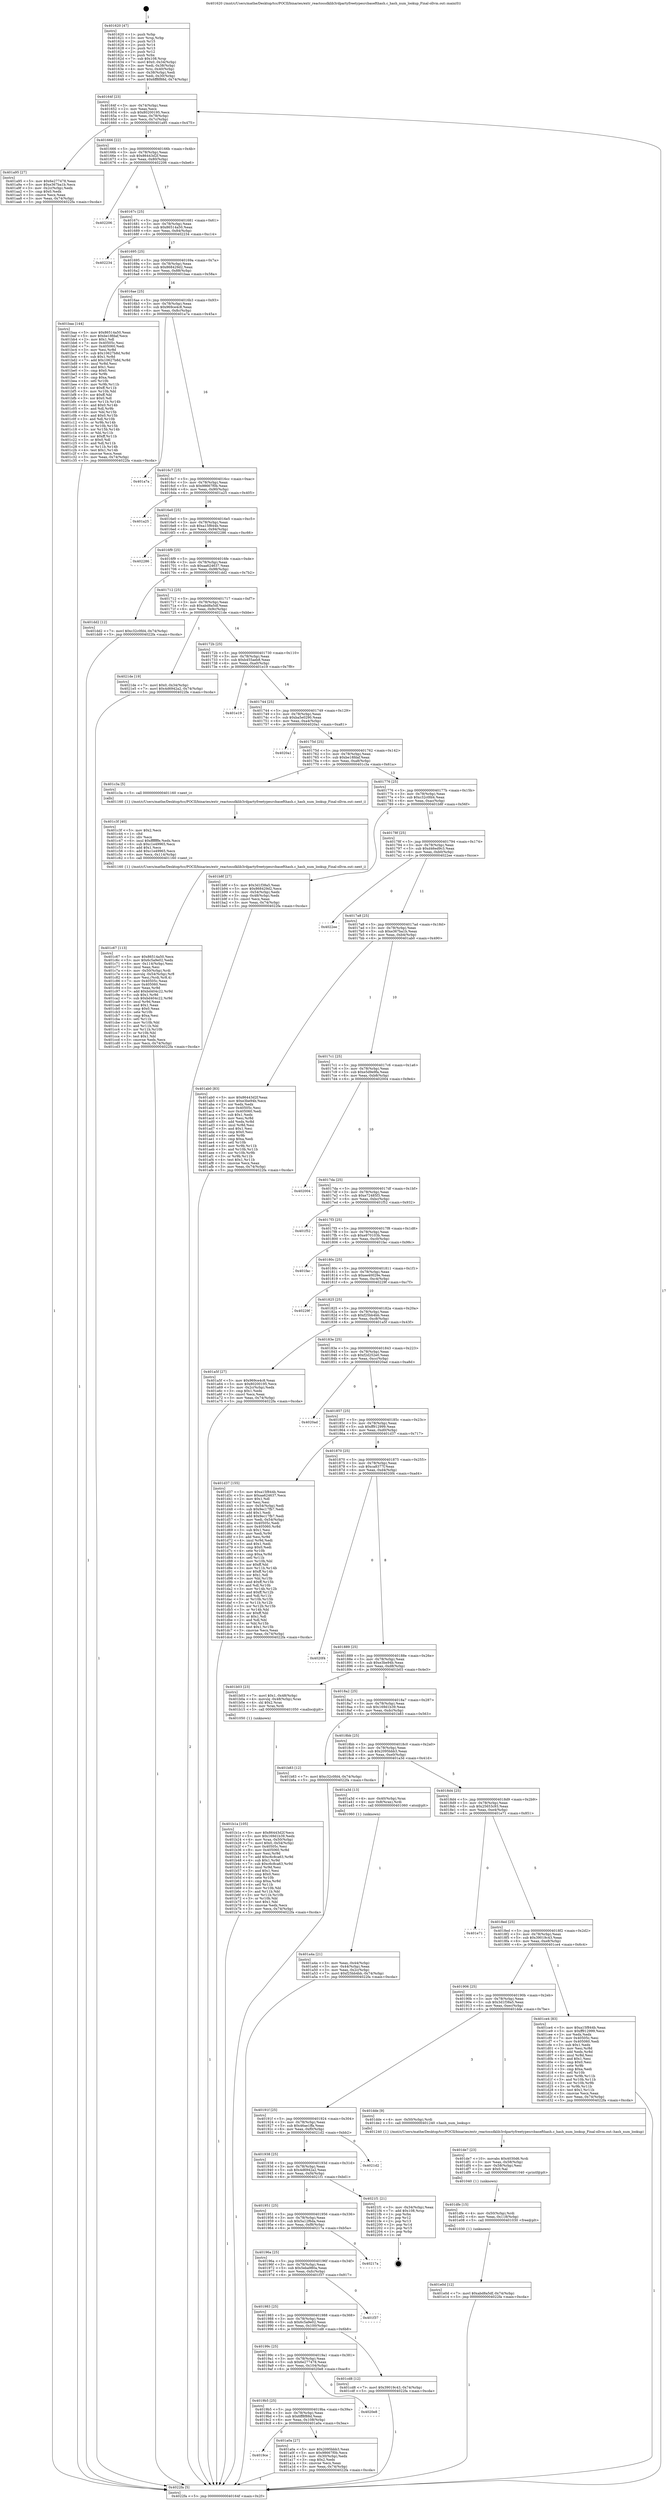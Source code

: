 digraph "0x401620" {
  label = "0x401620 (/mnt/c/Users/mathe/Desktop/tcc/POCII/binaries/extr_reactossdklib3rdpartyfreetypesrcbasefthash.c_hash_num_lookup_Final-ollvm.out::main(0))"
  labelloc = "t"
  node[shape=record]

  Entry [label="",width=0.3,height=0.3,shape=circle,fillcolor=black,style=filled]
  "0x40164f" [label="{
     0x40164f [23]\l
     | [instrs]\l
     &nbsp;&nbsp;0x40164f \<+3\>: mov -0x74(%rbp),%eax\l
     &nbsp;&nbsp;0x401652 \<+2\>: mov %eax,%ecx\l
     &nbsp;&nbsp;0x401654 \<+6\>: sub $0x80200195,%ecx\l
     &nbsp;&nbsp;0x40165a \<+3\>: mov %eax,-0x78(%rbp)\l
     &nbsp;&nbsp;0x40165d \<+3\>: mov %ecx,-0x7c(%rbp)\l
     &nbsp;&nbsp;0x401660 \<+6\>: je 0000000000401a95 \<main+0x475\>\l
  }"]
  "0x401a95" [label="{
     0x401a95 [27]\l
     | [instrs]\l
     &nbsp;&nbsp;0x401a95 \<+5\>: mov $0x6e277478,%eax\l
     &nbsp;&nbsp;0x401a9a \<+5\>: mov $0xe367ba1b,%ecx\l
     &nbsp;&nbsp;0x401a9f \<+3\>: mov -0x2c(%rbp),%edx\l
     &nbsp;&nbsp;0x401aa2 \<+3\>: cmp $0x0,%edx\l
     &nbsp;&nbsp;0x401aa5 \<+3\>: cmove %ecx,%eax\l
     &nbsp;&nbsp;0x401aa8 \<+3\>: mov %eax,-0x74(%rbp)\l
     &nbsp;&nbsp;0x401aab \<+5\>: jmp 00000000004022fa \<main+0xcda\>\l
  }"]
  "0x401666" [label="{
     0x401666 [22]\l
     | [instrs]\l
     &nbsp;&nbsp;0x401666 \<+5\>: jmp 000000000040166b \<main+0x4b\>\l
     &nbsp;&nbsp;0x40166b \<+3\>: mov -0x78(%rbp),%eax\l
     &nbsp;&nbsp;0x40166e \<+5\>: sub $0x86443d2f,%eax\l
     &nbsp;&nbsp;0x401673 \<+3\>: mov %eax,-0x80(%rbp)\l
     &nbsp;&nbsp;0x401676 \<+6\>: je 0000000000402206 \<main+0xbe6\>\l
  }"]
  Exit [label="",width=0.3,height=0.3,shape=circle,fillcolor=black,style=filled,peripheries=2]
  "0x402206" [label="{
     0x402206\l
  }", style=dashed]
  "0x40167c" [label="{
     0x40167c [25]\l
     | [instrs]\l
     &nbsp;&nbsp;0x40167c \<+5\>: jmp 0000000000401681 \<main+0x61\>\l
     &nbsp;&nbsp;0x401681 \<+3\>: mov -0x78(%rbp),%eax\l
     &nbsp;&nbsp;0x401684 \<+5\>: sub $0x86514a50,%eax\l
     &nbsp;&nbsp;0x401689 \<+6\>: mov %eax,-0x84(%rbp)\l
     &nbsp;&nbsp;0x40168f \<+6\>: je 0000000000402234 \<main+0xc14\>\l
  }"]
  "0x401e0d" [label="{
     0x401e0d [12]\l
     | [instrs]\l
     &nbsp;&nbsp;0x401e0d \<+7\>: movl $0xabd8a5df,-0x74(%rbp)\l
     &nbsp;&nbsp;0x401e14 \<+5\>: jmp 00000000004022fa \<main+0xcda\>\l
  }"]
  "0x402234" [label="{
     0x402234\l
  }", style=dashed]
  "0x401695" [label="{
     0x401695 [25]\l
     | [instrs]\l
     &nbsp;&nbsp;0x401695 \<+5\>: jmp 000000000040169a \<main+0x7a\>\l
     &nbsp;&nbsp;0x40169a \<+3\>: mov -0x78(%rbp),%eax\l
     &nbsp;&nbsp;0x40169d \<+5\>: sub $0x868429d2,%eax\l
     &nbsp;&nbsp;0x4016a2 \<+6\>: mov %eax,-0x88(%rbp)\l
     &nbsp;&nbsp;0x4016a8 \<+6\>: je 0000000000401baa \<main+0x58a\>\l
  }"]
  "0x401dfe" [label="{
     0x401dfe [15]\l
     | [instrs]\l
     &nbsp;&nbsp;0x401dfe \<+4\>: mov -0x50(%rbp),%rdi\l
     &nbsp;&nbsp;0x401e02 \<+6\>: mov %eax,-0x118(%rbp)\l
     &nbsp;&nbsp;0x401e08 \<+5\>: call 0000000000401030 \<free@plt\>\l
     | [calls]\l
     &nbsp;&nbsp;0x401030 \{1\} (unknown)\l
  }"]
  "0x401baa" [label="{
     0x401baa [144]\l
     | [instrs]\l
     &nbsp;&nbsp;0x401baa \<+5\>: mov $0x86514a50,%eax\l
     &nbsp;&nbsp;0x401baf \<+5\>: mov $0xbe18fdaf,%ecx\l
     &nbsp;&nbsp;0x401bb4 \<+2\>: mov $0x1,%dl\l
     &nbsp;&nbsp;0x401bb6 \<+7\>: mov 0x40505c,%esi\l
     &nbsp;&nbsp;0x401bbd \<+7\>: mov 0x405060,%edi\l
     &nbsp;&nbsp;0x401bc4 \<+3\>: mov %esi,%r8d\l
     &nbsp;&nbsp;0x401bc7 \<+7\>: sub $0x10627b8d,%r8d\l
     &nbsp;&nbsp;0x401bce \<+4\>: sub $0x1,%r8d\l
     &nbsp;&nbsp;0x401bd2 \<+7\>: add $0x10627b8d,%r8d\l
     &nbsp;&nbsp;0x401bd9 \<+4\>: imul %r8d,%esi\l
     &nbsp;&nbsp;0x401bdd \<+3\>: and $0x1,%esi\l
     &nbsp;&nbsp;0x401be0 \<+3\>: cmp $0x0,%esi\l
     &nbsp;&nbsp;0x401be3 \<+4\>: sete %r9b\l
     &nbsp;&nbsp;0x401be7 \<+3\>: cmp $0xa,%edi\l
     &nbsp;&nbsp;0x401bea \<+4\>: setl %r10b\l
     &nbsp;&nbsp;0x401bee \<+3\>: mov %r9b,%r11b\l
     &nbsp;&nbsp;0x401bf1 \<+4\>: xor $0xff,%r11b\l
     &nbsp;&nbsp;0x401bf5 \<+3\>: mov %r10b,%bl\l
     &nbsp;&nbsp;0x401bf8 \<+3\>: xor $0xff,%bl\l
     &nbsp;&nbsp;0x401bfb \<+3\>: xor $0x0,%dl\l
     &nbsp;&nbsp;0x401bfe \<+3\>: mov %r11b,%r14b\l
     &nbsp;&nbsp;0x401c01 \<+4\>: and $0x0,%r14b\l
     &nbsp;&nbsp;0x401c05 \<+3\>: and %dl,%r9b\l
     &nbsp;&nbsp;0x401c08 \<+3\>: mov %bl,%r15b\l
     &nbsp;&nbsp;0x401c0b \<+4\>: and $0x0,%r15b\l
     &nbsp;&nbsp;0x401c0f \<+3\>: and %dl,%r10b\l
     &nbsp;&nbsp;0x401c12 \<+3\>: or %r9b,%r14b\l
     &nbsp;&nbsp;0x401c15 \<+3\>: or %r10b,%r15b\l
     &nbsp;&nbsp;0x401c18 \<+3\>: xor %r15b,%r14b\l
     &nbsp;&nbsp;0x401c1b \<+3\>: or %bl,%r11b\l
     &nbsp;&nbsp;0x401c1e \<+4\>: xor $0xff,%r11b\l
     &nbsp;&nbsp;0x401c22 \<+3\>: or $0x0,%dl\l
     &nbsp;&nbsp;0x401c25 \<+3\>: and %dl,%r11b\l
     &nbsp;&nbsp;0x401c28 \<+3\>: or %r11b,%r14b\l
     &nbsp;&nbsp;0x401c2b \<+4\>: test $0x1,%r14b\l
     &nbsp;&nbsp;0x401c2f \<+3\>: cmovne %ecx,%eax\l
     &nbsp;&nbsp;0x401c32 \<+3\>: mov %eax,-0x74(%rbp)\l
     &nbsp;&nbsp;0x401c35 \<+5\>: jmp 00000000004022fa \<main+0xcda\>\l
  }"]
  "0x4016ae" [label="{
     0x4016ae [25]\l
     | [instrs]\l
     &nbsp;&nbsp;0x4016ae \<+5\>: jmp 00000000004016b3 \<main+0x93\>\l
     &nbsp;&nbsp;0x4016b3 \<+3\>: mov -0x78(%rbp),%eax\l
     &nbsp;&nbsp;0x4016b6 \<+5\>: sub $0x969ce4c8,%eax\l
     &nbsp;&nbsp;0x4016bb \<+6\>: mov %eax,-0x8c(%rbp)\l
     &nbsp;&nbsp;0x4016c1 \<+6\>: je 0000000000401a7a \<main+0x45a\>\l
  }"]
  "0x401de7" [label="{
     0x401de7 [23]\l
     | [instrs]\l
     &nbsp;&nbsp;0x401de7 \<+10\>: movabs $0x4030d6,%rdi\l
     &nbsp;&nbsp;0x401df1 \<+3\>: mov %eax,-0x58(%rbp)\l
     &nbsp;&nbsp;0x401df4 \<+3\>: mov -0x58(%rbp),%esi\l
     &nbsp;&nbsp;0x401df7 \<+2\>: mov $0x0,%al\l
     &nbsp;&nbsp;0x401df9 \<+5\>: call 0000000000401040 \<printf@plt\>\l
     | [calls]\l
     &nbsp;&nbsp;0x401040 \{1\} (unknown)\l
  }"]
  "0x401a7a" [label="{
     0x401a7a\l
  }", style=dashed]
  "0x4016c7" [label="{
     0x4016c7 [25]\l
     | [instrs]\l
     &nbsp;&nbsp;0x4016c7 \<+5\>: jmp 00000000004016cc \<main+0xac\>\l
     &nbsp;&nbsp;0x4016cc \<+3\>: mov -0x78(%rbp),%eax\l
     &nbsp;&nbsp;0x4016cf \<+5\>: sub $0x98667f0b,%eax\l
     &nbsp;&nbsp;0x4016d4 \<+6\>: mov %eax,-0x90(%rbp)\l
     &nbsp;&nbsp;0x4016da \<+6\>: je 0000000000401a25 \<main+0x405\>\l
  }"]
  "0x401c67" [label="{
     0x401c67 [113]\l
     | [instrs]\l
     &nbsp;&nbsp;0x401c67 \<+5\>: mov $0x86514a50,%ecx\l
     &nbsp;&nbsp;0x401c6c \<+5\>: mov $0x6c5a9e02,%edx\l
     &nbsp;&nbsp;0x401c71 \<+6\>: mov -0x114(%rbp),%esi\l
     &nbsp;&nbsp;0x401c77 \<+3\>: imul %eax,%esi\l
     &nbsp;&nbsp;0x401c7a \<+4\>: mov -0x50(%rbp),%rdi\l
     &nbsp;&nbsp;0x401c7e \<+4\>: movslq -0x54(%rbp),%r8\l
     &nbsp;&nbsp;0x401c82 \<+4\>: mov %esi,(%rdi,%r8,4)\l
     &nbsp;&nbsp;0x401c86 \<+7\>: mov 0x40505c,%eax\l
     &nbsp;&nbsp;0x401c8d \<+7\>: mov 0x405060,%esi\l
     &nbsp;&nbsp;0x401c94 \<+3\>: mov %eax,%r9d\l
     &nbsp;&nbsp;0x401c97 \<+7\>: add $0xbd404c22,%r9d\l
     &nbsp;&nbsp;0x401c9e \<+4\>: sub $0x1,%r9d\l
     &nbsp;&nbsp;0x401ca2 \<+7\>: sub $0xbd404c22,%r9d\l
     &nbsp;&nbsp;0x401ca9 \<+4\>: imul %r9d,%eax\l
     &nbsp;&nbsp;0x401cad \<+3\>: and $0x1,%eax\l
     &nbsp;&nbsp;0x401cb0 \<+3\>: cmp $0x0,%eax\l
     &nbsp;&nbsp;0x401cb3 \<+4\>: sete %r10b\l
     &nbsp;&nbsp;0x401cb7 \<+3\>: cmp $0xa,%esi\l
     &nbsp;&nbsp;0x401cba \<+4\>: setl %r11b\l
     &nbsp;&nbsp;0x401cbe \<+3\>: mov %r10b,%bl\l
     &nbsp;&nbsp;0x401cc1 \<+3\>: and %r11b,%bl\l
     &nbsp;&nbsp;0x401cc4 \<+3\>: xor %r11b,%r10b\l
     &nbsp;&nbsp;0x401cc7 \<+3\>: or %r10b,%bl\l
     &nbsp;&nbsp;0x401cca \<+3\>: test $0x1,%bl\l
     &nbsp;&nbsp;0x401ccd \<+3\>: cmovne %edx,%ecx\l
     &nbsp;&nbsp;0x401cd0 \<+3\>: mov %ecx,-0x74(%rbp)\l
     &nbsp;&nbsp;0x401cd3 \<+5\>: jmp 00000000004022fa \<main+0xcda\>\l
  }"]
  "0x401a25" [label="{
     0x401a25\l
  }", style=dashed]
  "0x4016e0" [label="{
     0x4016e0 [25]\l
     | [instrs]\l
     &nbsp;&nbsp;0x4016e0 \<+5\>: jmp 00000000004016e5 \<main+0xc5\>\l
     &nbsp;&nbsp;0x4016e5 \<+3\>: mov -0x78(%rbp),%eax\l
     &nbsp;&nbsp;0x4016e8 \<+5\>: sub $0xa15f844b,%eax\l
     &nbsp;&nbsp;0x4016ed \<+6\>: mov %eax,-0x94(%rbp)\l
     &nbsp;&nbsp;0x4016f3 \<+6\>: je 0000000000402286 \<main+0xc66\>\l
  }"]
  "0x401c3f" [label="{
     0x401c3f [40]\l
     | [instrs]\l
     &nbsp;&nbsp;0x401c3f \<+5\>: mov $0x2,%ecx\l
     &nbsp;&nbsp;0x401c44 \<+1\>: cltd\l
     &nbsp;&nbsp;0x401c45 \<+2\>: idiv %ecx\l
     &nbsp;&nbsp;0x401c47 \<+6\>: imul $0xfffffffe,%edx,%ecx\l
     &nbsp;&nbsp;0x401c4d \<+6\>: sub $0xc1e49965,%ecx\l
     &nbsp;&nbsp;0x401c53 \<+3\>: add $0x1,%ecx\l
     &nbsp;&nbsp;0x401c56 \<+6\>: add $0xc1e49965,%ecx\l
     &nbsp;&nbsp;0x401c5c \<+6\>: mov %ecx,-0x114(%rbp)\l
     &nbsp;&nbsp;0x401c62 \<+5\>: call 0000000000401160 \<next_i\>\l
     | [calls]\l
     &nbsp;&nbsp;0x401160 \{1\} (/mnt/c/Users/mathe/Desktop/tcc/POCII/binaries/extr_reactossdklib3rdpartyfreetypesrcbasefthash.c_hash_num_lookup_Final-ollvm.out::next_i)\l
  }"]
  "0x402286" [label="{
     0x402286\l
  }", style=dashed]
  "0x4016f9" [label="{
     0x4016f9 [25]\l
     | [instrs]\l
     &nbsp;&nbsp;0x4016f9 \<+5\>: jmp 00000000004016fe \<main+0xde\>\l
     &nbsp;&nbsp;0x4016fe \<+3\>: mov -0x78(%rbp),%eax\l
     &nbsp;&nbsp;0x401701 \<+5\>: sub $0xaa624637,%eax\l
     &nbsp;&nbsp;0x401706 \<+6\>: mov %eax,-0x98(%rbp)\l
     &nbsp;&nbsp;0x40170c \<+6\>: je 0000000000401dd2 \<main+0x7b2\>\l
  }"]
  "0x401b1a" [label="{
     0x401b1a [105]\l
     | [instrs]\l
     &nbsp;&nbsp;0x401b1a \<+5\>: mov $0x86443d2f,%ecx\l
     &nbsp;&nbsp;0x401b1f \<+5\>: mov $0x169d1b39,%edx\l
     &nbsp;&nbsp;0x401b24 \<+4\>: mov %rax,-0x50(%rbp)\l
     &nbsp;&nbsp;0x401b28 \<+7\>: movl $0x0,-0x54(%rbp)\l
     &nbsp;&nbsp;0x401b2f \<+7\>: mov 0x40505c,%esi\l
     &nbsp;&nbsp;0x401b36 \<+8\>: mov 0x405060,%r8d\l
     &nbsp;&nbsp;0x401b3e \<+3\>: mov %esi,%r9d\l
     &nbsp;&nbsp;0x401b41 \<+7\>: add $0xc6c8ca63,%r9d\l
     &nbsp;&nbsp;0x401b48 \<+4\>: sub $0x1,%r9d\l
     &nbsp;&nbsp;0x401b4c \<+7\>: sub $0xc6c8ca63,%r9d\l
     &nbsp;&nbsp;0x401b53 \<+4\>: imul %r9d,%esi\l
     &nbsp;&nbsp;0x401b57 \<+3\>: and $0x1,%esi\l
     &nbsp;&nbsp;0x401b5a \<+3\>: cmp $0x0,%esi\l
     &nbsp;&nbsp;0x401b5d \<+4\>: sete %r10b\l
     &nbsp;&nbsp;0x401b61 \<+4\>: cmp $0xa,%r8d\l
     &nbsp;&nbsp;0x401b65 \<+4\>: setl %r11b\l
     &nbsp;&nbsp;0x401b69 \<+3\>: mov %r10b,%bl\l
     &nbsp;&nbsp;0x401b6c \<+3\>: and %r11b,%bl\l
     &nbsp;&nbsp;0x401b6f \<+3\>: xor %r11b,%r10b\l
     &nbsp;&nbsp;0x401b72 \<+3\>: or %r10b,%bl\l
     &nbsp;&nbsp;0x401b75 \<+3\>: test $0x1,%bl\l
     &nbsp;&nbsp;0x401b78 \<+3\>: cmovne %edx,%ecx\l
     &nbsp;&nbsp;0x401b7b \<+3\>: mov %ecx,-0x74(%rbp)\l
     &nbsp;&nbsp;0x401b7e \<+5\>: jmp 00000000004022fa \<main+0xcda\>\l
  }"]
  "0x401dd2" [label="{
     0x401dd2 [12]\l
     | [instrs]\l
     &nbsp;&nbsp;0x401dd2 \<+7\>: movl $0xc32c0fd4,-0x74(%rbp)\l
     &nbsp;&nbsp;0x401dd9 \<+5\>: jmp 00000000004022fa \<main+0xcda\>\l
  }"]
  "0x401712" [label="{
     0x401712 [25]\l
     | [instrs]\l
     &nbsp;&nbsp;0x401712 \<+5\>: jmp 0000000000401717 \<main+0xf7\>\l
     &nbsp;&nbsp;0x401717 \<+3\>: mov -0x78(%rbp),%eax\l
     &nbsp;&nbsp;0x40171a \<+5\>: sub $0xabd8a5df,%eax\l
     &nbsp;&nbsp;0x40171f \<+6\>: mov %eax,-0x9c(%rbp)\l
     &nbsp;&nbsp;0x401725 \<+6\>: je 00000000004021de \<main+0xbbe\>\l
  }"]
  "0x401a4a" [label="{
     0x401a4a [21]\l
     | [instrs]\l
     &nbsp;&nbsp;0x401a4a \<+3\>: mov %eax,-0x44(%rbp)\l
     &nbsp;&nbsp;0x401a4d \<+3\>: mov -0x44(%rbp),%eax\l
     &nbsp;&nbsp;0x401a50 \<+3\>: mov %eax,-0x2c(%rbp)\l
     &nbsp;&nbsp;0x401a53 \<+7\>: movl $0xf25bb4bb,-0x74(%rbp)\l
     &nbsp;&nbsp;0x401a5a \<+5\>: jmp 00000000004022fa \<main+0xcda\>\l
  }"]
  "0x4021de" [label="{
     0x4021de [19]\l
     | [instrs]\l
     &nbsp;&nbsp;0x4021de \<+7\>: movl $0x0,-0x34(%rbp)\l
     &nbsp;&nbsp;0x4021e5 \<+7\>: movl $0x4d6942a2,-0x74(%rbp)\l
     &nbsp;&nbsp;0x4021ec \<+5\>: jmp 00000000004022fa \<main+0xcda\>\l
  }"]
  "0x40172b" [label="{
     0x40172b [25]\l
     | [instrs]\l
     &nbsp;&nbsp;0x40172b \<+5\>: jmp 0000000000401730 \<main+0x110\>\l
     &nbsp;&nbsp;0x401730 \<+3\>: mov -0x78(%rbp),%eax\l
     &nbsp;&nbsp;0x401733 \<+5\>: sub $0xb455aeb8,%eax\l
     &nbsp;&nbsp;0x401738 \<+6\>: mov %eax,-0xa0(%rbp)\l
     &nbsp;&nbsp;0x40173e \<+6\>: je 0000000000401e19 \<main+0x7f9\>\l
  }"]
  "0x401620" [label="{
     0x401620 [47]\l
     | [instrs]\l
     &nbsp;&nbsp;0x401620 \<+1\>: push %rbp\l
     &nbsp;&nbsp;0x401621 \<+3\>: mov %rsp,%rbp\l
     &nbsp;&nbsp;0x401624 \<+2\>: push %r15\l
     &nbsp;&nbsp;0x401626 \<+2\>: push %r14\l
     &nbsp;&nbsp;0x401628 \<+2\>: push %r13\l
     &nbsp;&nbsp;0x40162a \<+2\>: push %r12\l
     &nbsp;&nbsp;0x40162c \<+1\>: push %rbx\l
     &nbsp;&nbsp;0x40162d \<+7\>: sub $0x108,%rsp\l
     &nbsp;&nbsp;0x401634 \<+7\>: movl $0x0,-0x34(%rbp)\l
     &nbsp;&nbsp;0x40163b \<+3\>: mov %edi,-0x38(%rbp)\l
     &nbsp;&nbsp;0x40163e \<+4\>: mov %rsi,-0x40(%rbp)\l
     &nbsp;&nbsp;0x401642 \<+3\>: mov -0x38(%rbp),%edi\l
     &nbsp;&nbsp;0x401645 \<+3\>: mov %edi,-0x30(%rbp)\l
     &nbsp;&nbsp;0x401648 \<+7\>: movl $0x6ff8f88d,-0x74(%rbp)\l
  }"]
  "0x401e19" [label="{
     0x401e19\l
  }", style=dashed]
  "0x401744" [label="{
     0x401744 [25]\l
     | [instrs]\l
     &nbsp;&nbsp;0x401744 \<+5\>: jmp 0000000000401749 \<main+0x129\>\l
     &nbsp;&nbsp;0x401749 \<+3\>: mov -0x78(%rbp),%eax\l
     &nbsp;&nbsp;0x40174c \<+5\>: sub $0xba5e0290,%eax\l
     &nbsp;&nbsp;0x401751 \<+6\>: mov %eax,-0xa4(%rbp)\l
     &nbsp;&nbsp;0x401757 \<+6\>: je 00000000004020a1 \<main+0xa81\>\l
  }"]
  "0x4022fa" [label="{
     0x4022fa [5]\l
     | [instrs]\l
     &nbsp;&nbsp;0x4022fa \<+5\>: jmp 000000000040164f \<main+0x2f\>\l
  }"]
  "0x4020a1" [label="{
     0x4020a1\l
  }", style=dashed]
  "0x40175d" [label="{
     0x40175d [25]\l
     | [instrs]\l
     &nbsp;&nbsp;0x40175d \<+5\>: jmp 0000000000401762 \<main+0x142\>\l
     &nbsp;&nbsp;0x401762 \<+3\>: mov -0x78(%rbp),%eax\l
     &nbsp;&nbsp;0x401765 \<+5\>: sub $0xbe18fdaf,%eax\l
     &nbsp;&nbsp;0x40176a \<+6\>: mov %eax,-0xa8(%rbp)\l
     &nbsp;&nbsp;0x401770 \<+6\>: je 0000000000401c3a \<main+0x61a\>\l
  }"]
  "0x4019ce" [label="{
     0x4019ce\l
  }", style=dashed]
  "0x401c3a" [label="{
     0x401c3a [5]\l
     | [instrs]\l
     &nbsp;&nbsp;0x401c3a \<+5\>: call 0000000000401160 \<next_i\>\l
     | [calls]\l
     &nbsp;&nbsp;0x401160 \{1\} (/mnt/c/Users/mathe/Desktop/tcc/POCII/binaries/extr_reactossdklib3rdpartyfreetypesrcbasefthash.c_hash_num_lookup_Final-ollvm.out::next_i)\l
  }"]
  "0x401776" [label="{
     0x401776 [25]\l
     | [instrs]\l
     &nbsp;&nbsp;0x401776 \<+5\>: jmp 000000000040177b \<main+0x15b\>\l
     &nbsp;&nbsp;0x40177b \<+3\>: mov -0x78(%rbp),%eax\l
     &nbsp;&nbsp;0x40177e \<+5\>: sub $0xc32c0fd4,%eax\l
     &nbsp;&nbsp;0x401783 \<+6\>: mov %eax,-0xac(%rbp)\l
     &nbsp;&nbsp;0x401789 \<+6\>: je 0000000000401b8f \<main+0x56f\>\l
  }"]
  "0x401a0a" [label="{
     0x401a0a [27]\l
     | [instrs]\l
     &nbsp;&nbsp;0x401a0a \<+5\>: mov $0x2095bbb3,%eax\l
     &nbsp;&nbsp;0x401a0f \<+5\>: mov $0x98667f0b,%ecx\l
     &nbsp;&nbsp;0x401a14 \<+3\>: mov -0x30(%rbp),%edx\l
     &nbsp;&nbsp;0x401a17 \<+3\>: cmp $0x2,%edx\l
     &nbsp;&nbsp;0x401a1a \<+3\>: cmovne %ecx,%eax\l
     &nbsp;&nbsp;0x401a1d \<+3\>: mov %eax,-0x74(%rbp)\l
     &nbsp;&nbsp;0x401a20 \<+5\>: jmp 00000000004022fa \<main+0xcda\>\l
  }"]
  "0x401b8f" [label="{
     0x401b8f [27]\l
     | [instrs]\l
     &nbsp;&nbsp;0x401b8f \<+5\>: mov $0x3d1f38a5,%eax\l
     &nbsp;&nbsp;0x401b94 \<+5\>: mov $0x868429d2,%ecx\l
     &nbsp;&nbsp;0x401b99 \<+3\>: mov -0x54(%rbp),%edx\l
     &nbsp;&nbsp;0x401b9c \<+3\>: cmp -0x48(%rbp),%edx\l
     &nbsp;&nbsp;0x401b9f \<+3\>: cmovl %ecx,%eax\l
     &nbsp;&nbsp;0x401ba2 \<+3\>: mov %eax,-0x74(%rbp)\l
     &nbsp;&nbsp;0x401ba5 \<+5\>: jmp 00000000004022fa \<main+0xcda\>\l
  }"]
  "0x40178f" [label="{
     0x40178f [25]\l
     | [instrs]\l
     &nbsp;&nbsp;0x40178f \<+5\>: jmp 0000000000401794 \<main+0x174\>\l
     &nbsp;&nbsp;0x401794 \<+3\>: mov -0x78(%rbp),%eax\l
     &nbsp;&nbsp;0x401797 \<+5\>: sub $0xd46ed9c3,%eax\l
     &nbsp;&nbsp;0x40179c \<+6\>: mov %eax,-0xb0(%rbp)\l
     &nbsp;&nbsp;0x4017a2 \<+6\>: je 00000000004022ee \<main+0xcce\>\l
  }"]
  "0x4019b5" [label="{
     0x4019b5 [25]\l
     | [instrs]\l
     &nbsp;&nbsp;0x4019b5 \<+5\>: jmp 00000000004019ba \<main+0x39a\>\l
     &nbsp;&nbsp;0x4019ba \<+3\>: mov -0x78(%rbp),%eax\l
     &nbsp;&nbsp;0x4019bd \<+5\>: sub $0x6ff8f88d,%eax\l
     &nbsp;&nbsp;0x4019c2 \<+6\>: mov %eax,-0x108(%rbp)\l
     &nbsp;&nbsp;0x4019c8 \<+6\>: je 0000000000401a0a \<main+0x3ea\>\l
  }"]
  "0x4022ee" [label="{
     0x4022ee\l
  }", style=dashed]
  "0x4017a8" [label="{
     0x4017a8 [25]\l
     | [instrs]\l
     &nbsp;&nbsp;0x4017a8 \<+5\>: jmp 00000000004017ad \<main+0x18d\>\l
     &nbsp;&nbsp;0x4017ad \<+3\>: mov -0x78(%rbp),%eax\l
     &nbsp;&nbsp;0x4017b0 \<+5\>: sub $0xe367ba1b,%eax\l
     &nbsp;&nbsp;0x4017b5 \<+6\>: mov %eax,-0xb4(%rbp)\l
     &nbsp;&nbsp;0x4017bb \<+6\>: je 0000000000401ab0 \<main+0x490\>\l
  }"]
  "0x4020e8" [label="{
     0x4020e8\l
  }", style=dashed]
  "0x401ab0" [label="{
     0x401ab0 [83]\l
     | [instrs]\l
     &nbsp;&nbsp;0x401ab0 \<+5\>: mov $0x86443d2f,%eax\l
     &nbsp;&nbsp;0x401ab5 \<+5\>: mov $0xe3be94b,%ecx\l
     &nbsp;&nbsp;0x401aba \<+2\>: xor %edx,%edx\l
     &nbsp;&nbsp;0x401abc \<+7\>: mov 0x40505c,%esi\l
     &nbsp;&nbsp;0x401ac3 \<+7\>: mov 0x405060,%edi\l
     &nbsp;&nbsp;0x401aca \<+3\>: sub $0x1,%edx\l
     &nbsp;&nbsp;0x401acd \<+3\>: mov %esi,%r8d\l
     &nbsp;&nbsp;0x401ad0 \<+3\>: add %edx,%r8d\l
     &nbsp;&nbsp;0x401ad3 \<+4\>: imul %r8d,%esi\l
     &nbsp;&nbsp;0x401ad7 \<+3\>: and $0x1,%esi\l
     &nbsp;&nbsp;0x401ada \<+3\>: cmp $0x0,%esi\l
     &nbsp;&nbsp;0x401add \<+4\>: sete %r9b\l
     &nbsp;&nbsp;0x401ae1 \<+3\>: cmp $0xa,%edi\l
     &nbsp;&nbsp;0x401ae4 \<+4\>: setl %r10b\l
     &nbsp;&nbsp;0x401ae8 \<+3\>: mov %r9b,%r11b\l
     &nbsp;&nbsp;0x401aeb \<+3\>: and %r10b,%r11b\l
     &nbsp;&nbsp;0x401aee \<+3\>: xor %r10b,%r9b\l
     &nbsp;&nbsp;0x401af1 \<+3\>: or %r9b,%r11b\l
     &nbsp;&nbsp;0x401af4 \<+4\>: test $0x1,%r11b\l
     &nbsp;&nbsp;0x401af8 \<+3\>: cmovne %ecx,%eax\l
     &nbsp;&nbsp;0x401afb \<+3\>: mov %eax,-0x74(%rbp)\l
     &nbsp;&nbsp;0x401afe \<+5\>: jmp 00000000004022fa \<main+0xcda\>\l
  }"]
  "0x4017c1" [label="{
     0x4017c1 [25]\l
     | [instrs]\l
     &nbsp;&nbsp;0x4017c1 \<+5\>: jmp 00000000004017c6 \<main+0x1a6\>\l
     &nbsp;&nbsp;0x4017c6 \<+3\>: mov -0x78(%rbp),%eax\l
     &nbsp;&nbsp;0x4017c9 \<+5\>: sub $0xe5d9e9fa,%eax\l
     &nbsp;&nbsp;0x4017ce \<+6\>: mov %eax,-0xb8(%rbp)\l
     &nbsp;&nbsp;0x4017d4 \<+6\>: je 0000000000402004 \<main+0x9e4\>\l
  }"]
  "0x40199c" [label="{
     0x40199c [25]\l
     | [instrs]\l
     &nbsp;&nbsp;0x40199c \<+5\>: jmp 00000000004019a1 \<main+0x381\>\l
     &nbsp;&nbsp;0x4019a1 \<+3\>: mov -0x78(%rbp),%eax\l
     &nbsp;&nbsp;0x4019a4 \<+5\>: sub $0x6e277478,%eax\l
     &nbsp;&nbsp;0x4019a9 \<+6\>: mov %eax,-0x104(%rbp)\l
     &nbsp;&nbsp;0x4019af \<+6\>: je 00000000004020e8 \<main+0xac8\>\l
  }"]
  "0x402004" [label="{
     0x402004\l
  }", style=dashed]
  "0x4017da" [label="{
     0x4017da [25]\l
     | [instrs]\l
     &nbsp;&nbsp;0x4017da \<+5\>: jmp 00000000004017df \<main+0x1bf\>\l
     &nbsp;&nbsp;0x4017df \<+3\>: mov -0x78(%rbp),%eax\l
     &nbsp;&nbsp;0x4017e2 \<+5\>: sub $0xe72485f3,%eax\l
     &nbsp;&nbsp;0x4017e7 \<+6\>: mov %eax,-0xbc(%rbp)\l
     &nbsp;&nbsp;0x4017ed \<+6\>: je 0000000000401f52 \<main+0x932\>\l
  }"]
  "0x401cd8" [label="{
     0x401cd8 [12]\l
     | [instrs]\l
     &nbsp;&nbsp;0x401cd8 \<+7\>: movl $0x39019c43,-0x74(%rbp)\l
     &nbsp;&nbsp;0x401cdf \<+5\>: jmp 00000000004022fa \<main+0xcda\>\l
  }"]
  "0x401f52" [label="{
     0x401f52\l
  }", style=dashed]
  "0x4017f3" [label="{
     0x4017f3 [25]\l
     | [instrs]\l
     &nbsp;&nbsp;0x4017f3 \<+5\>: jmp 00000000004017f8 \<main+0x1d8\>\l
     &nbsp;&nbsp;0x4017f8 \<+3\>: mov -0x78(%rbp),%eax\l
     &nbsp;&nbsp;0x4017fb \<+5\>: sub $0xe970103b,%eax\l
     &nbsp;&nbsp;0x401800 \<+6\>: mov %eax,-0xc0(%rbp)\l
     &nbsp;&nbsp;0x401806 \<+6\>: je 0000000000401fac \<main+0x98c\>\l
  }"]
  "0x401983" [label="{
     0x401983 [25]\l
     | [instrs]\l
     &nbsp;&nbsp;0x401983 \<+5\>: jmp 0000000000401988 \<main+0x368\>\l
     &nbsp;&nbsp;0x401988 \<+3\>: mov -0x78(%rbp),%eax\l
     &nbsp;&nbsp;0x40198b \<+5\>: sub $0x6c5a9e02,%eax\l
     &nbsp;&nbsp;0x401990 \<+6\>: mov %eax,-0x100(%rbp)\l
     &nbsp;&nbsp;0x401996 \<+6\>: je 0000000000401cd8 \<main+0x6b8\>\l
  }"]
  "0x401fac" [label="{
     0x401fac\l
  }", style=dashed]
  "0x40180c" [label="{
     0x40180c [25]\l
     | [instrs]\l
     &nbsp;&nbsp;0x40180c \<+5\>: jmp 0000000000401811 \<main+0x1f1\>\l
     &nbsp;&nbsp;0x401811 \<+3\>: mov -0x78(%rbp),%eax\l
     &nbsp;&nbsp;0x401814 \<+5\>: sub $0xee40029e,%eax\l
     &nbsp;&nbsp;0x401819 \<+6\>: mov %eax,-0xc4(%rbp)\l
     &nbsp;&nbsp;0x40181f \<+6\>: je 000000000040229f \<main+0xc7f\>\l
  }"]
  "0x401f37" [label="{
     0x401f37\l
  }", style=dashed]
  "0x40229f" [label="{
     0x40229f\l
  }", style=dashed]
  "0x401825" [label="{
     0x401825 [25]\l
     | [instrs]\l
     &nbsp;&nbsp;0x401825 \<+5\>: jmp 000000000040182a \<main+0x20a\>\l
     &nbsp;&nbsp;0x40182a \<+3\>: mov -0x78(%rbp),%eax\l
     &nbsp;&nbsp;0x40182d \<+5\>: sub $0xf25bb4bb,%eax\l
     &nbsp;&nbsp;0x401832 \<+6\>: mov %eax,-0xc8(%rbp)\l
     &nbsp;&nbsp;0x401838 \<+6\>: je 0000000000401a5f \<main+0x43f\>\l
  }"]
  "0x40196a" [label="{
     0x40196a [25]\l
     | [instrs]\l
     &nbsp;&nbsp;0x40196a \<+5\>: jmp 000000000040196f \<main+0x34f\>\l
     &nbsp;&nbsp;0x40196f \<+3\>: mov -0x78(%rbp),%eax\l
     &nbsp;&nbsp;0x401972 \<+5\>: sub $0x5eba980a,%eax\l
     &nbsp;&nbsp;0x401977 \<+6\>: mov %eax,-0xfc(%rbp)\l
     &nbsp;&nbsp;0x40197d \<+6\>: je 0000000000401f37 \<main+0x917\>\l
  }"]
  "0x401a5f" [label="{
     0x401a5f [27]\l
     | [instrs]\l
     &nbsp;&nbsp;0x401a5f \<+5\>: mov $0x969ce4c8,%eax\l
     &nbsp;&nbsp;0x401a64 \<+5\>: mov $0x80200195,%ecx\l
     &nbsp;&nbsp;0x401a69 \<+3\>: mov -0x2c(%rbp),%edx\l
     &nbsp;&nbsp;0x401a6c \<+3\>: cmp $0x1,%edx\l
     &nbsp;&nbsp;0x401a6f \<+3\>: cmovl %ecx,%eax\l
     &nbsp;&nbsp;0x401a72 \<+3\>: mov %eax,-0x74(%rbp)\l
     &nbsp;&nbsp;0x401a75 \<+5\>: jmp 00000000004022fa \<main+0xcda\>\l
  }"]
  "0x40183e" [label="{
     0x40183e [25]\l
     | [instrs]\l
     &nbsp;&nbsp;0x40183e \<+5\>: jmp 0000000000401843 \<main+0x223\>\l
     &nbsp;&nbsp;0x401843 \<+3\>: mov -0x78(%rbp),%eax\l
     &nbsp;&nbsp;0x401846 \<+5\>: sub $0xf2d252e0,%eax\l
     &nbsp;&nbsp;0x40184b \<+6\>: mov %eax,-0xcc(%rbp)\l
     &nbsp;&nbsp;0x401851 \<+6\>: je 00000000004020ad \<main+0xa8d\>\l
  }"]
  "0x40217a" [label="{
     0x40217a\l
  }", style=dashed]
  "0x4020ad" [label="{
     0x4020ad\l
  }", style=dashed]
  "0x401857" [label="{
     0x401857 [25]\l
     | [instrs]\l
     &nbsp;&nbsp;0x401857 \<+5\>: jmp 000000000040185c \<main+0x23c\>\l
     &nbsp;&nbsp;0x40185c \<+3\>: mov -0x78(%rbp),%eax\l
     &nbsp;&nbsp;0x40185f \<+5\>: sub $0xff912999,%eax\l
     &nbsp;&nbsp;0x401864 \<+6\>: mov %eax,-0xd0(%rbp)\l
     &nbsp;&nbsp;0x40186a \<+6\>: je 0000000000401d37 \<main+0x717\>\l
  }"]
  "0x401951" [label="{
     0x401951 [25]\l
     | [instrs]\l
     &nbsp;&nbsp;0x401951 \<+5\>: jmp 0000000000401956 \<main+0x336\>\l
     &nbsp;&nbsp;0x401956 \<+3\>: mov -0x78(%rbp),%eax\l
     &nbsp;&nbsp;0x401959 \<+5\>: sub $0x5a12f6da,%eax\l
     &nbsp;&nbsp;0x40195e \<+6\>: mov %eax,-0xf8(%rbp)\l
     &nbsp;&nbsp;0x401964 \<+6\>: je 000000000040217a \<main+0xb5a\>\l
  }"]
  "0x401d37" [label="{
     0x401d37 [155]\l
     | [instrs]\l
     &nbsp;&nbsp;0x401d37 \<+5\>: mov $0xa15f844b,%eax\l
     &nbsp;&nbsp;0x401d3c \<+5\>: mov $0xaa624637,%ecx\l
     &nbsp;&nbsp;0x401d41 \<+2\>: mov $0x1,%dl\l
     &nbsp;&nbsp;0x401d43 \<+2\>: xor %esi,%esi\l
     &nbsp;&nbsp;0x401d45 \<+3\>: mov -0x54(%rbp),%edi\l
     &nbsp;&nbsp;0x401d48 \<+6\>: sub $0x9ec17fb7,%edi\l
     &nbsp;&nbsp;0x401d4e \<+3\>: add $0x1,%edi\l
     &nbsp;&nbsp;0x401d51 \<+6\>: add $0x9ec17fb7,%edi\l
     &nbsp;&nbsp;0x401d57 \<+3\>: mov %edi,-0x54(%rbp)\l
     &nbsp;&nbsp;0x401d5a \<+7\>: mov 0x40505c,%edi\l
     &nbsp;&nbsp;0x401d61 \<+8\>: mov 0x405060,%r8d\l
     &nbsp;&nbsp;0x401d69 \<+3\>: sub $0x1,%esi\l
     &nbsp;&nbsp;0x401d6c \<+3\>: mov %edi,%r9d\l
     &nbsp;&nbsp;0x401d6f \<+3\>: add %esi,%r9d\l
     &nbsp;&nbsp;0x401d72 \<+4\>: imul %r9d,%edi\l
     &nbsp;&nbsp;0x401d76 \<+3\>: and $0x1,%edi\l
     &nbsp;&nbsp;0x401d79 \<+3\>: cmp $0x0,%edi\l
     &nbsp;&nbsp;0x401d7c \<+4\>: sete %r10b\l
     &nbsp;&nbsp;0x401d80 \<+4\>: cmp $0xa,%r8d\l
     &nbsp;&nbsp;0x401d84 \<+4\>: setl %r11b\l
     &nbsp;&nbsp;0x401d88 \<+3\>: mov %r10b,%bl\l
     &nbsp;&nbsp;0x401d8b \<+3\>: xor $0xff,%bl\l
     &nbsp;&nbsp;0x401d8e \<+3\>: mov %r11b,%r14b\l
     &nbsp;&nbsp;0x401d91 \<+4\>: xor $0xff,%r14b\l
     &nbsp;&nbsp;0x401d95 \<+3\>: xor $0x1,%dl\l
     &nbsp;&nbsp;0x401d98 \<+3\>: mov %bl,%r15b\l
     &nbsp;&nbsp;0x401d9b \<+4\>: and $0xff,%r15b\l
     &nbsp;&nbsp;0x401d9f \<+3\>: and %dl,%r10b\l
     &nbsp;&nbsp;0x401da2 \<+3\>: mov %r14b,%r12b\l
     &nbsp;&nbsp;0x401da5 \<+4\>: and $0xff,%r12b\l
     &nbsp;&nbsp;0x401da9 \<+3\>: and %dl,%r11b\l
     &nbsp;&nbsp;0x401dac \<+3\>: or %r10b,%r15b\l
     &nbsp;&nbsp;0x401daf \<+3\>: or %r11b,%r12b\l
     &nbsp;&nbsp;0x401db2 \<+3\>: xor %r12b,%r15b\l
     &nbsp;&nbsp;0x401db5 \<+3\>: or %r14b,%bl\l
     &nbsp;&nbsp;0x401db8 \<+3\>: xor $0xff,%bl\l
     &nbsp;&nbsp;0x401dbb \<+3\>: or $0x1,%dl\l
     &nbsp;&nbsp;0x401dbe \<+2\>: and %dl,%bl\l
     &nbsp;&nbsp;0x401dc0 \<+3\>: or %bl,%r15b\l
     &nbsp;&nbsp;0x401dc3 \<+4\>: test $0x1,%r15b\l
     &nbsp;&nbsp;0x401dc7 \<+3\>: cmovne %ecx,%eax\l
     &nbsp;&nbsp;0x401dca \<+3\>: mov %eax,-0x74(%rbp)\l
     &nbsp;&nbsp;0x401dcd \<+5\>: jmp 00000000004022fa \<main+0xcda\>\l
  }"]
  "0x401870" [label="{
     0x401870 [25]\l
     | [instrs]\l
     &nbsp;&nbsp;0x401870 \<+5\>: jmp 0000000000401875 \<main+0x255\>\l
     &nbsp;&nbsp;0x401875 \<+3\>: mov -0x78(%rbp),%eax\l
     &nbsp;&nbsp;0x401878 \<+5\>: sub $0xca8377f,%eax\l
     &nbsp;&nbsp;0x40187d \<+6\>: mov %eax,-0xd4(%rbp)\l
     &nbsp;&nbsp;0x401883 \<+6\>: je 00000000004020f4 \<main+0xad4\>\l
  }"]
  "0x4021f1" [label="{
     0x4021f1 [21]\l
     | [instrs]\l
     &nbsp;&nbsp;0x4021f1 \<+3\>: mov -0x34(%rbp),%eax\l
     &nbsp;&nbsp;0x4021f4 \<+7\>: add $0x108,%rsp\l
     &nbsp;&nbsp;0x4021fb \<+1\>: pop %rbx\l
     &nbsp;&nbsp;0x4021fc \<+2\>: pop %r12\l
     &nbsp;&nbsp;0x4021fe \<+2\>: pop %r13\l
     &nbsp;&nbsp;0x402200 \<+2\>: pop %r14\l
     &nbsp;&nbsp;0x402202 \<+2\>: pop %r15\l
     &nbsp;&nbsp;0x402204 \<+1\>: pop %rbp\l
     &nbsp;&nbsp;0x402205 \<+1\>: ret\l
  }"]
  "0x4020f4" [label="{
     0x4020f4\l
  }", style=dashed]
  "0x401889" [label="{
     0x401889 [25]\l
     | [instrs]\l
     &nbsp;&nbsp;0x401889 \<+5\>: jmp 000000000040188e \<main+0x26e\>\l
     &nbsp;&nbsp;0x40188e \<+3\>: mov -0x78(%rbp),%eax\l
     &nbsp;&nbsp;0x401891 \<+5\>: sub $0xe3be94b,%eax\l
     &nbsp;&nbsp;0x401896 \<+6\>: mov %eax,-0xd8(%rbp)\l
     &nbsp;&nbsp;0x40189c \<+6\>: je 0000000000401b03 \<main+0x4e3\>\l
  }"]
  "0x401938" [label="{
     0x401938 [25]\l
     | [instrs]\l
     &nbsp;&nbsp;0x401938 \<+5\>: jmp 000000000040193d \<main+0x31d\>\l
     &nbsp;&nbsp;0x40193d \<+3\>: mov -0x78(%rbp),%eax\l
     &nbsp;&nbsp;0x401940 \<+5\>: sub $0x4d6942a2,%eax\l
     &nbsp;&nbsp;0x401945 \<+6\>: mov %eax,-0xf4(%rbp)\l
     &nbsp;&nbsp;0x40194b \<+6\>: je 00000000004021f1 \<main+0xbd1\>\l
  }"]
  "0x401b03" [label="{
     0x401b03 [23]\l
     | [instrs]\l
     &nbsp;&nbsp;0x401b03 \<+7\>: movl $0x1,-0x48(%rbp)\l
     &nbsp;&nbsp;0x401b0a \<+4\>: movslq -0x48(%rbp),%rax\l
     &nbsp;&nbsp;0x401b0e \<+4\>: shl $0x2,%rax\l
     &nbsp;&nbsp;0x401b12 \<+3\>: mov %rax,%rdi\l
     &nbsp;&nbsp;0x401b15 \<+5\>: call 0000000000401050 \<malloc@plt\>\l
     | [calls]\l
     &nbsp;&nbsp;0x401050 \{1\} (unknown)\l
  }"]
  "0x4018a2" [label="{
     0x4018a2 [25]\l
     | [instrs]\l
     &nbsp;&nbsp;0x4018a2 \<+5\>: jmp 00000000004018a7 \<main+0x287\>\l
     &nbsp;&nbsp;0x4018a7 \<+3\>: mov -0x78(%rbp),%eax\l
     &nbsp;&nbsp;0x4018aa \<+5\>: sub $0x169d1b39,%eax\l
     &nbsp;&nbsp;0x4018af \<+6\>: mov %eax,-0xdc(%rbp)\l
     &nbsp;&nbsp;0x4018b5 \<+6\>: je 0000000000401b83 \<main+0x563\>\l
  }"]
  "0x4021d2" [label="{
     0x4021d2\l
  }", style=dashed]
  "0x401b83" [label="{
     0x401b83 [12]\l
     | [instrs]\l
     &nbsp;&nbsp;0x401b83 \<+7\>: movl $0xc32c0fd4,-0x74(%rbp)\l
     &nbsp;&nbsp;0x401b8a \<+5\>: jmp 00000000004022fa \<main+0xcda\>\l
  }"]
  "0x4018bb" [label="{
     0x4018bb [25]\l
     | [instrs]\l
     &nbsp;&nbsp;0x4018bb \<+5\>: jmp 00000000004018c0 \<main+0x2a0\>\l
     &nbsp;&nbsp;0x4018c0 \<+3\>: mov -0x78(%rbp),%eax\l
     &nbsp;&nbsp;0x4018c3 \<+5\>: sub $0x2095bbb3,%eax\l
     &nbsp;&nbsp;0x4018c8 \<+6\>: mov %eax,-0xe0(%rbp)\l
     &nbsp;&nbsp;0x4018ce \<+6\>: je 0000000000401a3d \<main+0x41d\>\l
  }"]
  "0x40191f" [label="{
     0x40191f [25]\l
     | [instrs]\l
     &nbsp;&nbsp;0x40191f \<+5\>: jmp 0000000000401924 \<main+0x304\>\l
     &nbsp;&nbsp;0x401924 \<+3\>: mov -0x78(%rbp),%eax\l
     &nbsp;&nbsp;0x401927 \<+5\>: sub $0x46ae1ffa,%eax\l
     &nbsp;&nbsp;0x40192c \<+6\>: mov %eax,-0xf0(%rbp)\l
     &nbsp;&nbsp;0x401932 \<+6\>: je 00000000004021d2 \<main+0xbb2\>\l
  }"]
  "0x401a3d" [label="{
     0x401a3d [13]\l
     | [instrs]\l
     &nbsp;&nbsp;0x401a3d \<+4\>: mov -0x40(%rbp),%rax\l
     &nbsp;&nbsp;0x401a41 \<+4\>: mov 0x8(%rax),%rdi\l
     &nbsp;&nbsp;0x401a45 \<+5\>: call 0000000000401060 \<atoi@plt\>\l
     | [calls]\l
     &nbsp;&nbsp;0x401060 \{1\} (unknown)\l
  }"]
  "0x4018d4" [label="{
     0x4018d4 [25]\l
     | [instrs]\l
     &nbsp;&nbsp;0x4018d4 \<+5\>: jmp 00000000004018d9 \<main+0x2b9\>\l
     &nbsp;&nbsp;0x4018d9 \<+3\>: mov -0x78(%rbp),%eax\l
     &nbsp;&nbsp;0x4018dc \<+5\>: sub $0x25653c93,%eax\l
     &nbsp;&nbsp;0x4018e1 \<+6\>: mov %eax,-0xe4(%rbp)\l
     &nbsp;&nbsp;0x4018e7 \<+6\>: je 0000000000401e71 \<main+0x851\>\l
  }"]
  "0x401dde" [label="{
     0x401dde [9]\l
     | [instrs]\l
     &nbsp;&nbsp;0x401dde \<+4\>: mov -0x50(%rbp),%rdi\l
     &nbsp;&nbsp;0x401de2 \<+5\>: call 0000000000401240 \<hash_num_lookup\>\l
     | [calls]\l
     &nbsp;&nbsp;0x401240 \{1\} (/mnt/c/Users/mathe/Desktop/tcc/POCII/binaries/extr_reactossdklib3rdpartyfreetypesrcbasefthash.c_hash_num_lookup_Final-ollvm.out::hash_num_lookup)\l
  }"]
  "0x401e71" [label="{
     0x401e71\l
  }", style=dashed]
  "0x4018ed" [label="{
     0x4018ed [25]\l
     | [instrs]\l
     &nbsp;&nbsp;0x4018ed \<+5\>: jmp 00000000004018f2 \<main+0x2d2\>\l
     &nbsp;&nbsp;0x4018f2 \<+3\>: mov -0x78(%rbp),%eax\l
     &nbsp;&nbsp;0x4018f5 \<+5\>: sub $0x39019c43,%eax\l
     &nbsp;&nbsp;0x4018fa \<+6\>: mov %eax,-0xe8(%rbp)\l
     &nbsp;&nbsp;0x401900 \<+6\>: je 0000000000401ce4 \<main+0x6c4\>\l
  }"]
  "0x401906" [label="{
     0x401906 [25]\l
     | [instrs]\l
     &nbsp;&nbsp;0x401906 \<+5\>: jmp 000000000040190b \<main+0x2eb\>\l
     &nbsp;&nbsp;0x40190b \<+3\>: mov -0x78(%rbp),%eax\l
     &nbsp;&nbsp;0x40190e \<+5\>: sub $0x3d1f38a5,%eax\l
     &nbsp;&nbsp;0x401913 \<+6\>: mov %eax,-0xec(%rbp)\l
     &nbsp;&nbsp;0x401919 \<+6\>: je 0000000000401dde \<main+0x7be\>\l
  }"]
  "0x401ce4" [label="{
     0x401ce4 [83]\l
     | [instrs]\l
     &nbsp;&nbsp;0x401ce4 \<+5\>: mov $0xa15f844b,%eax\l
     &nbsp;&nbsp;0x401ce9 \<+5\>: mov $0xff912999,%ecx\l
     &nbsp;&nbsp;0x401cee \<+2\>: xor %edx,%edx\l
     &nbsp;&nbsp;0x401cf0 \<+7\>: mov 0x40505c,%esi\l
     &nbsp;&nbsp;0x401cf7 \<+7\>: mov 0x405060,%edi\l
     &nbsp;&nbsp;0x401cfe \<+3\>: sub $0x1,%edx\l
     &nbsp;&nbsp;0x401d01 \<+3\>: mov %esi,%r8d\l
     &nbsp;&nbsp;0x401d04 \<+3\>: add %edx,%r8d\l
     &nbsp;&nbsp;0x401d07 \<+4\>: imul %r8d,%esi\l
     &nbsp;&nbsp;0x401d0b \<+3\>: and $0x1,%esi\l
     &nbsp;&nbsp;0x401d0e \<+3\>: cmp $0x0,%esi\l
     &nbsp;&nbsp;0x401d11 \<+4\>: sete %r9b\l
     &nbsp;&nbsp;0x401d15 \<+3\>: cmp $0xa,%edi\l
     &nbsp;&nbsp;0x401d18 \<+4\>: setl %r10b\l
     &nbsp;&nbsp;0x401d1c \<+3\>: mov %r9b,%r11b\l
     &nbsp;&nbsp;0x401d1f \<+3\>: and %r10b,%r11b\l
     &nbsp;&nbsp;0x401d22 \<+3\>: xor %r10b,%r9b\l
     &nbsp;&nbsp;0x401d25 \<+3\>: or %r9b,%r11b\l
     &nbsp;&nbsp;0x401d28 \<+4\>: test $0x1,%r11b\l
     &nbsp;&nbsp;0x401d2c \<+3\>: cmovne %ecx,%eax\l
     &nbsp;&nbsp;0x401d2f \<+3\>: mov %eax,-0x74(%rbp)\l
     &nbsp;&nbsp;0x401d32 \<+5\>: jmp 00000000004022fa \<main+0xcda\>\l
  }"]
  Entry -> "0x401620" [label=" 1"]
  "0x40164f" -> "0x401a95" [label=" 1"]
  "0x40164f" -> "0x401666" [label=" 17"]
  "0x4021f1" -> Exit [label=" 1"]
  "0x401666" -> "0x402206" [label=" 0"]
  "0x401666" -> "0x40167c" [label=" 17"]
  "0x4021de" -> "0x4022fa" [label=" 1"]
  "0x40167c" -> "0x402234" [label=" 0"]
  "0x40167c" -> "0x401695" [label=" 17"]
  "0x401e0d" -> "0x4022fa" [label=" 1"]
  "0x401695" -> "0x401baa" [label=" 1"]
  "0x401695" -> "0x4016ae" [label=" 16"]
  "0x401dfe" -> "0x401e0d" [label=" 1"]
  "0x4016ae" -> "0x401a7a" [label=" 0"]
  "0x4016ae" -> "0x4016c7" [label=" 16"]
  "0x401de7" -> "0x401dfe" [label=" 1"]
  "0x4016c7" -> "0x401a25" [label=" 0"]
  "0x4016c7" -> "0x4016e0" [label=" 16"]
  "0x401dde" -> "0x401de7" [label=" 1"]
  "0x4016e0" -> "0x402286" [label=" 0"]
  "0x4016e0" -> "0x4016f9" [label=" 16"]
  "0x401dd2" -> "0x4022fa" [label=" 1"]
  "0x4016f9" -> "0x401dd2" [label=" 1"]
  "0x4016f9" -> "0x401712" [label=" 15"]
  "0x401d37" -> "0x4022fa" [label=" 1"]
  "0x401712" -> "0x4021de" [label=" 1"]
  "0x401712" -> "0x40172b" [label=" 14"]
  "0x401ce4" -> "0x4022fa" [label=" 1"]
  "0x40172b" -> "0x401e19" [label=" 0"]
  "0x40172b" -> "0x401744" [label=" 14"]
  "0x401cd8" -> "0x4022fa" [label=" 1"]
  "0x401744" -> "0x4020a1" [label=" 0"]
  "0x401744" -> "0x40175d" [label=" 14"]
  "0x401c67" -> "0x4022fa" [label=" 1"]
  "0x40175d" -> "0x401c3a" [label=" 1"]
  "0x40175d" -> "0x401776" [label=" 13"]
  "0x401c3f" -> "0x401c67" [label=" 1"]
  "0x401776" -> "0x401b8f" [label=" 2"]
  "0x401776" -> "0x40178f" [label=" 11"]
  "0x401c3a" -> "0x401c3f" [label=" 1"]
  "0x40178f" -> "0x4022ee" [label=" 0"]
  "0x40178f" -> "0x4017a8" [label=" 11"]
  "0x401b8f" -> "0x4022fa" [label=" 2"]
  "0x4017a8" -> "0x401ab0" [label=" 1"]
  "0x4017a8" -> "0x4017c1" [label=" 10"]
  "0x401b83" -> "0x4022fa" [label=" 1"]
  "0x4017c1" -> "0x402004" [label=" 0"]
  "0x4017c1" -> "0x4017da" [label=" 10"]
  "0x401b03" -> "0x401b1a" [label=" 1"]
  "0x4017da" -> "0x401f52" [label=" 0"]
  "0x4017da" -> "0x4017f3" [label=" 10"]
  "0x401ab0" -> "0x4022fa" [label=" 1"]
  "0x4017f3" -> "0x401fac" [label=" 0"]
  "0x4017f3" -> "0x40180c" [label=" 10"]
  "0x401a5f" -> "0x4022fa" [label=" 1"]
  "0x40180c" -> "0x40229f" [label=" 0"]
  "0x40180c" -> "0x401825" [label=" 10"]
  "0x401a4a" -> "0x4022fa" [label=" 1"]
  "0x401825" -> "0x401a5f" [label=" 1"]
  "0x401825" -> "0x40183e" [label=" 9"]
  "0x4022fa" -> "0x40164f" [label=" 17"]
  "0x40183e" -> "0x4020ad" [label=" 0"]
  "0x40183e" -> "0x401857" [label=" 9"]
  "0x401620" -> "0x40164f" [label=" 1"]
  "0x401857" -> "0x401d37" [label=" 1"]
  "0x401857" -> "0x401870" [label=" 8"]
  "0x4019b5" -> "0x4019ce" [label=" 0"]
  "0x401870" -> "0x4020f4" [label=" 0"]
  "0x401870" -> "0x401889" [label=" 8"]
  "0x4019b5" -> "0x401a0a" [label=" 1"]
  "0x401889" -> "0x401b03" [label=" 1"]
  "0x401889" -> "0x4018a2" [label=" 7"]
  "0x40199c" -> "0x4019b5" [label=" 1"]
  "0x4018a2" -> "0x401b83" [label=" 1"]
  "0x4018a2" -> "0x4018bb" [label=" 6"]
  "0x40199c" -> "0x4020e8" [label=" 0"]
  "0x4018bb" -> "0x401a3d" [label=" 1"]
  "0x4018bb" -> "0x4018d4" [label=" 5"]
  "0x401983" -> "0x40199c" [label=" 1"]
  "0x4018d4" -> "0x401e71" [label=" 0"]
  "0x4018d4" -> "0x4018ed" [label=" 5"]
  "0x401983" -> "0x401cd8" [label=" 1"]
  "0x4018ed" -> "0x401ce4" [label=" 1"]
  "0x4018ed" -> "0x401906" [label=" 4"]
  "0x401a95" -> "0x4022fa" [label=" 1"]
  "0x401906" -> "0x401dde" [label=" 1"]
  "0x401906" -> "0x40191f" [label=" 3"]
  "0x401b1a" -> "0x4022fa" [label=" 1"]
  "0x40191f" -> "0x4021d2" [label=" 0"]
  "0x40191f" -> "0x401938" [label=" 3"]
  "0x401baa" -> "0x4022fa" [label=" 1"]
  "0x401938" -> "0x4021f1" [label=" 1"]
  "0x401938" -> "0x401951" [label=" 2"]
  "0x401a0a" -> "0x4022fa" [label=" 1"]
  "0x401951" -> "0x40217a" [label=" 0"]
  "0x401951" -> "0x40196a" [label=" 2"]
  "0x401a3d" -> "0x401a4a" [label=" 1"]
  "0x40196a" -> "0x401f37" [label=" 0"]
  "0x40196a" -> "0x401983" [label=" 2"]
}
